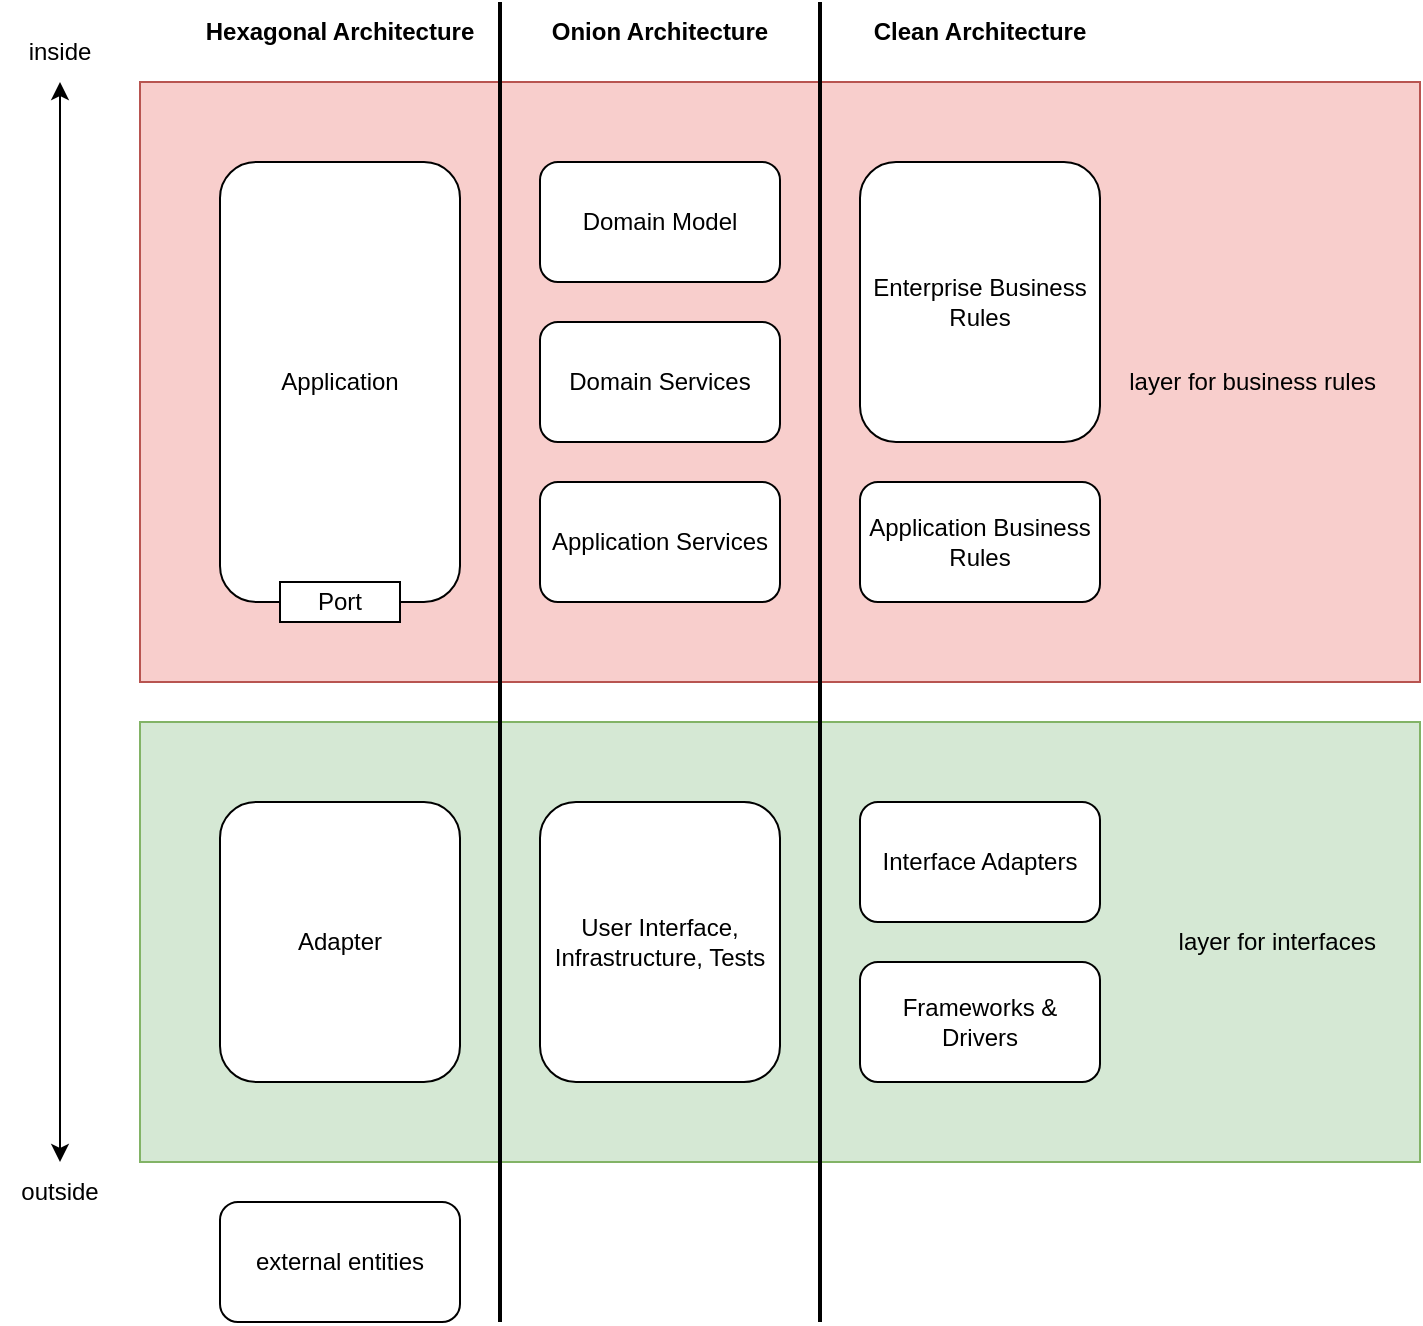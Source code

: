 <mxfile version="21.7.5" type="device">
  <diagram name="ページ1" id="J7CDlE60wi0123l-ipHz">
    <mxGraphModel dx="1434" dy="884" grid="1" gridSize="10" guides="1" tooltips="1" connect="1" arrows="1" fold="1" page="1" pageScale="1" pageWidth="827" pageHeight="1169" math="0" shadow="0">
      <root>
        <mxCell id="0" />
        <mxCell id="1" parent="0" />
        <mxCell id="-XWSii3jX0R2CB8Mwti1-7" value="layer for business rules" style="rounded=0;whiteSpace=wrap;html=1;fillColor=#f8cecc;strokeColor=#b85450;align=right;spacingLeft=20;spacingRight=20;" parent="1" vertex="1">
          <mxGeometry x="120" y="80" width="640" height="300" as="geometry" />
        </mxCell>
        <mxCell id="-XWSii3jX0R2CB8Mwti1-1" value="Application" style="rounded=1;whiteSpace=wrap;html=1;" parent="1" vertex="1">
          <mxGeometry x="160" y="120" width="120" height="220" as="geometry" />
        </mxCell>
        <mxCell id="-XWSii3jX0R2CB8Mwti1-2" value="Domain Model" style="rounded=1;whiteSpace=wrap;html=1;" parent="1" vertex="1">
          <mxGeometry x="320" y="120" width="120" height="60" as="geometry" />
        </mxCell>
        <mxCell id="-XWSii3jX0R2CB8Mwti1-3" value="Domain Services" style="rounded=1;whiteSpace=wrap;html=1;" parent="1" vertex="1">
          <mxGeometry x="320" y="200" width="120" height="60" as="geometry" />
        </mxCell>
        <mxCell id="-XWSii3jX0R2CB8Mwti1-4" value="Application Services" style="rounded=1;whiteSpace=wrap;html=1;" parent="1" vertex="1">
          <mxGeometry x="320" y="280" width="120" height="60" as="geometry" />
        </mxCell>
        <mxCell id="-XWSii3jX0R2CB8Mwti1-5" value="Enterprise Business Rules" style="rounded=1;whiteSpace=wrap;html=1;" parent="1" vertex="1">
          <mxGeometry x="480" y="120" width="120" height="140" as="geometry" />
        </mxCell>
        <mxCell id="-XWSii3jX0R2CB8Mwti1-6" value="Application Business Rules" style="rounded=1;whiteSpace=wrap;html=1;" parent="1" vertex="1">
          <mxGeometry x="480" y="280" width="120" height="60" as="geometry" />
        </mxCell>
        <mxCell id="-XWSii3jX0R2CB8Mwti1-8" value="layer for interfaces" style="rounded=0;whiteSpace=wrap;html=1;fillColor=#d5e8d4;strokeColor=#82b366;align=right;spacingLeft=20;spacingRight=20;" parent="1" vertex="1">
          <mxGeometry x="120" y="400" width="640" height="220" as="geometry" />
        </mxCell>
        <mxCell id="-XWSii3jX0R2CB8Mwti1-9" value="Adapter" style="rounded=1;whiteSpace=wrap;html=1;" parent="1" vertex="1">
          <mxGeometry x="160" y="440" width="120" height="140" as="geometry" />
        </mxCell>
        <mxCell id="-XWSii3jX0R2CB8Mwti1-10" value="User Interface, Infrastructure, Tests" style="rounded=1;whiteSpace=wrap;html=1;" parent="1" vertex="1">
          <mxGeometry x="320" y="440" width="120" height="140" as="geometry" />
        </mxCell>
        <mxCell id="-XWSii3jX0R2CB8Mwti1-11" value="Interface Adapters" style="rounded=1;whiteSpace=wrap;html=1;" parent="1" vertex="1">
          <mxGeometry x="480" y="440" width="120" height="60" as="geometry" />
        </mxCell>
        <mxCell id="-XWSii3jX0R2CB8Mwti1-12" value="Frameworks &amp;amp; Drivers" style="rounded=1;whiteSpace=wrap;html=1;" parent="1" vertex="1">
          <mxGeometry x="480" y="520" width="120" height="60" as="geometry" />
        </mxCell>
        <mxCell id="-XWSii3jX0R2CB8Mwti1-13" value="" style="line;strokeWidth=2;direction=south;html=1;" parent="1" vertex="1">
          <mxGeometry x="280" y="40" width="40" height="660" as="geometry" />
        </mxCell>
        <mxCell id="-XWSii3jX0R2CB8Mwti1-14" value="" style="line;strokeWidth=2;direction=south;html=1;" parent="1" vertex="1">
          <mxGeometry x="440" y="40" width="40" height="660" as="geometry" />
        </mxCell>
        <mxCell id="-XWSii3jX0R2CB8Mwti1-15" value="Port" style="rounded=0;whiteSpace=wrap;html=1;" parent="1" vertex="1">
          <mxGeometry x="190" y="330" width="60" height="20" as="geometry" />
        </mxCell>
        <mxCell id="-XWSii3jX0R2CB8Mwti1-16" value="Hexagonal Architecture" style="text;html=1;strokeColor=none;fillColor=none;align=center;verticalAlign=middle;whiteSpace=wrap;rounded=0;fontStyle=1" parent="1" vertex="1">
          <mxGeometry x="140" y="40" width="160" height="30" as="geometry" />
        </mxCell>
        <mxCell id="-XWSii3jX0R2CB8Mwti1-18" value="Onion Architecture" style="text;html=1;strokeColor=none;fillColor=none;align=center;verticalAlign=middle;whiteSpace=wrap;rounded=0;fontStyle=1" parent="1" vertex="1">
          <mxGeometry x="300" y="40" width="160" height="30" as="geometry" />
        </mxCell>
        <mxCell id="-XWSii3jX0R2CB8Mwti1-19" value="Clean Architecture" style="text;html=1;strokeColor=none;fillColor=none;align=center;verticalAlign=middle;whiteSpace=wrap;rounded=0;fontStyle=1" parent="1" vertex="1">
          <mxGeometry x="460" y="40" width="160" height="30" as="geometry" />
        </mxCell>
        <mxCell id="-XWSii3jX0R2CB8Mwti1-20" value="external entities" style="rounded=1;whiteSpace=wrap;html=1;" parent="1" vertex="1">
          <mxGeometry x="160" y="640" width="120" height="60" as="geometry" />
        </mxCell>
        <mxCell id="625wDW0jpNMrZjgQSJIt-1" value="" style="endArrow=classic;startArrow=classic;html=1;rounded=0;" edge="1" parent="1">
          <mxGeometry width="50" height="50" relative="1" as="geometry">
            <mxPoint x="80" y="620" as="sourcePoint" />
            <mxPoint x="80" y="80" as="targetPoint" />
          </mxGeometry>
        </mxCell>
        <mxCell id="625wDW0jpNMrZjgQSJIt-3" value="inside" style="text;html=1;strokeColor=none;fillColor=none;align=center;verticalAlign=middle;whiteSpace=wrap;rounded=0;" vertex="1" parent="1">
          <mxGeometry x="50" y="50" width="60" height="30" as="geometry" />
        </mxCell>
        <mxCell id="625wDW0jpNMrZjgQSJIt-4" value="outside" style="text;html=1;strokeColor=none;fillColor=none;align=center;verticalAlign=middle;whiteSpace=wrap;rounded=0;" vertex="1" parent="1">
          <mxGeometry x="50" y="620" width="60" height="30" as="geometry" />
        </mxCell>
      </root>
    </mxGraphModel>
  </diagram>
</mxfile>

